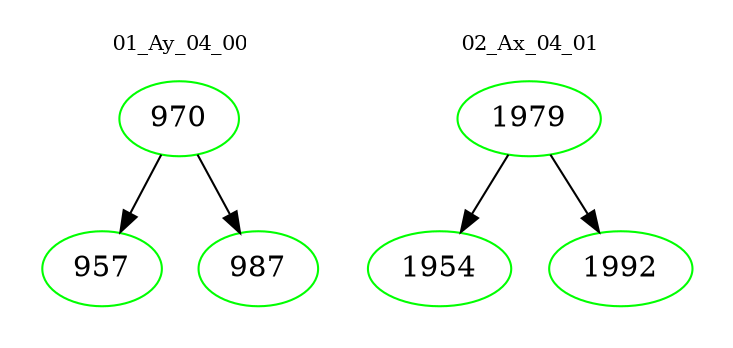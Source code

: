 digraph{
subgraph cluster_0 {
color = white
label = "01_Ay_04_00";
fontsize=10;
T0_970 [label="970", color="green"]
T0_970 -> T0_957 [color="black"]
T0_957 [label="957", color="green"]
T0_970 -> T0_987 [color="black"]
T0_987 [label="987", color="green"]
}
subgraph cluster_1 {
color = white
label = "02_Ax_04_01";
fontsize=10;
T1_1979 [label="1979", color="green"]
T1_1979 -> T1_1954 [color="black"]
T1_1954 [label="1954", color="green"]
T1_1979 -> T1_1992 [color="black"]
T1_1992 [label="1992", color="green"]
}
}
